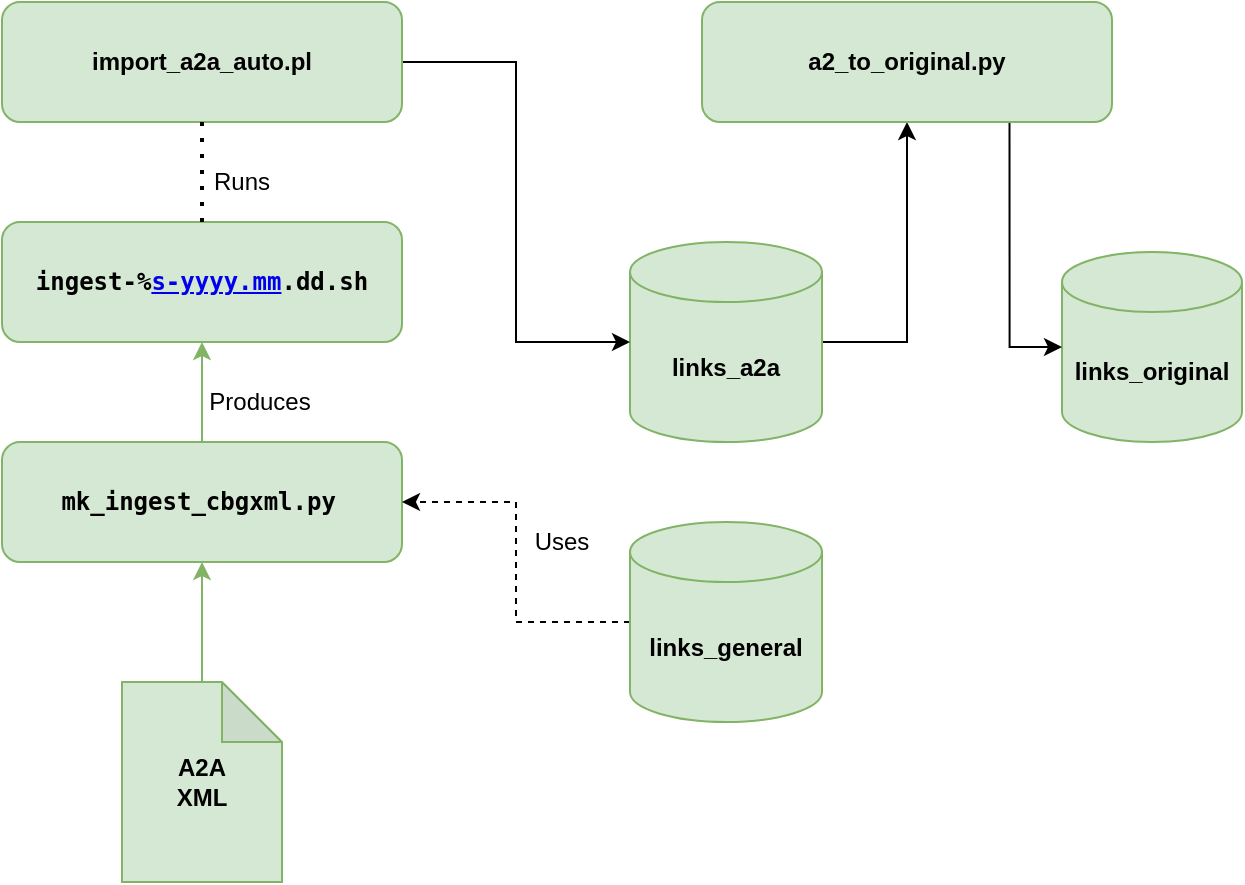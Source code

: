 <mxfile version="14.9.6" type="device"><diagram id="2BYmPODtNcO0kKH5S897" name="Page-1"><mxGraphModel dx="1106" dy="911" grid="1" gridSize="10" guides="1" tooltips="1" connect="1" arrows="1" fold="1" page="1" pageScale="1" pageWidth="827" pageHeight="1169" math="0" shadow="0"><root><mxCell id="0"/><mxCell id="1" parent="0"/><mxCell id="yTGcO2nwXVX1o0dRKBkU-18" style="edgeStyle=orthogonalEdgeStyle;rounded=0;orthogonalLoop=1;jettySize=auto;html=1;exitX=0.5;exitY=0;exitDx=0;exitDy=0;exitPerimeter=0;entryX=0.5;entryY=1;entryDx=0;entryDy=0;fillColor=#d5e8d4;strokeColor=#82b366;" parent="1" source="yTGcO2nwXVX1o0dRKBkU-1" target="yTGcO2nwXVX1o0dRKBkU-5" edge="1"><mxGeometry relative="1" as="geometry"/></mxCell><mxCell id="yTGcO2nwXVX1o0dRKBkU-1" value="&lt;b&gt;A2A&lt;br&gt;XML&lt;/b&gt;" style="shape=note;whiteSpace=wrap;html=1;backgroundOutline=1;darkOpacity=0.05;fillColor=#d5e8d4;strokeColor=#82b366;" parent="1" vertex="1"><mxGeometry x="100" y="440" width="80" height="100" as="geometry"/></mxCell><mxCell id="yTGcO2nwXVX1o0dRKBkU-23" style="edgeStyle=orthogonalEdgeStyle;rounded=0;orthogonalLoop=1;jettySize=auto;html=1;exitX=1;exitY=0.5;exitDx=0;exitDy=0;exitPerimeter=0;entryX=0.5;entryY=1;entryDx=0;entryDy=0;" parent="1" source="yTGcO2nwXVX1o0dRKBkU-2" target="yTGcO2nwXVX1o0dRKBkU-22" edge="1"><mxGeometry relative="1" as="geometry"/></mxCell><mxCell id="yTGcO2nwXVX1o0dRKBkU-2" value="&lt;b&gt;links_a2a&lt;/b&gt;" style="shape=cylinder3;whiteSpace=wrap;html=1;boundedLbl=1;backgroundOutline=1;size=15;fillColor=#d5e8d4;strokeColor=#82b366;" parent="1" vertex="1"><mxGeometry x="354" y="220" width="96" height="100" as="geometry"/></mxCell><mxCell id="yTGcO2nwXVX1o0dRKBkU-3" value="&lt;b&gt;links_original&lt;/b&gt;" style="shape=cylinder3;whiteSpace=wrap;html=1;boundedLbl=1;backgroundOutline=1;size=15;fillColor=#d5e8d4;strokeColor=#82b366;" parent="1" vertex="1"><mxGeometry x="570" y="225" width="90" height="95" as="geometry"/></mxCell><mxCell id="yTGcO2nwXVX1o0dRKBkU-17" style="edgeStyle=orthogonalEdgeStyle;rounded=0;orthogonalLoop=1;jettySize=auto;html=1;exitX=0.5;exitY=0;exitDx=0;exitDy=0;entryX=0.5;entryY=1;entryDx=0;entryDy=0;fillColor=#d5e8d4;strokeColor=#82b366;" parent="1" source="yTGcO2nwXVX1o0dRKBkU-5" target="yTGcO2nwXVX1o0dRKBkU-9" edge="1"><mxGeometry relative="1" as="geometry"/></mxCell><mxCell id="yTGcO2nwXVX1o0dRKBkU-5" value="&lt;b&gt;&lt;code class=&quot;c-mrkdwn__code&quot; style=&quot;text-align: left&quot;&gt;mk_ingest_cbgxml.py&lt;/code&gt;&lt;span style=&quot;color: rgb(29 , 28 , 29)&quot;&gt;&amp;nbsp;&lt;/span&gt;&lt;/b&gt;" style="rounded=1;whiteSpace=wrap;html=1;fillColor=#d5e8d4;strokeColor=#82b366;" parent="1" vertex="1"><mxGeometry x="40" y="320" width="200" height="60" as="geometry"/></mxCell><mxCell id="yTGcO2nwXVX1o0dRKBkU-9" value="&lt;b&gt;&lt;code class=&quot;c-mrkdwn__code c-mrkdwn__code--no_right_cap&quot;&gt;ingest-%&lt;/code&gt;&lt;code class=&quot;c-mrkdwn__code c-mrkdwn__code--no_left_cap c-mrkdwn__code--no_right_cap&quot;&gt;&lt;a class=&quot;external-link&quot; href=&quot;http://s-yyyy.mm/&quot;&gt;s-yyyy.mm&lt;/a&gt;&lt;/code&gt;&lt;code class=&quot;c-mrkdwn__code c-mrkdwn__code--no_left_cap&quot;&gt;.dd.sh&lt;/code&gt;&lt;/b&gt;" style="rounded=1;whiteSpace=wrap;html=1;fillColor=#d5e8d4;strokeColor=#82b366;" parent="1" vertex="1"><mxGeometry x="40" y="210" width="200" height="60" as="geometry"/></mxCell><mxCell id="yTGcO2nwXVX1o0dRKBkU-21" style="edgeStyle=orthogonalEdgeStyle;rounded=0;orthogonalLoop=1;jettySize=auto;html=1;exitX=1;exitY=0.5;exitDx=0;exitDy=0;entryX=0;entryY=0.5;entryDx=0;entryDy=0;entryPerimeter=0;" parent="1" source="yTGcO2nwXVX1o0dRKBkU-11" target="yTGcO2nwXVX1o0dRKBkU-2" edge="1"><mxGeometry relative="1" as="geometry"/></mxCell><mxCell id="yTGcO2nwXVX1o0dRKBkU-11" value="&lt;b&gt;import_a2a_auto.pl&lt;/b&gt;" style="rounded=1;whiteSpace=wrap;html=1;fillColor=#d5e8d4;strokeColor=#82b366;" parent="1" vertex="1"><mxGeometry x="40" y="100" width="200" height="60" as="geometry"/></mxCell><mxCell id="yTGcO2nwXVX1o0dRKBkU-24" style="edgeStyle=orthogonalEdgeStyle;rounded=0;orthogonalLoop=1;jettySize=auto;html=1;exitX=0.75;exitY=1;exitDx=0;exitDy=0;entryX=0;entryY=0.5;entryDx=0;entryDy=0;entryPerimeter=0;" parent="1" source="yTGcO2nwXVX1o0dRKBkU-22" target="yTGcO2nwXVX1o0dRKBkU-3" edge="1"><mxGeometry relative="1" as="geometry"/></mxCell><mxCell id="yTGcO2nwXVX1o0dRKBkU-22" value="&lt;b&gt;a2_to_original.py&lt;/b&gt;" style="rounded=1;whiteSpace=wrap;html=1;fillColor=#d5e8d4;strokeColor=#82b366;" parent="1" vertex="1"><mxGeometry x="390" y="100" width="205" height="60" as="geometry"/></mxCell><mxCell id="yTGcO2nwXVX1o0dRKBkU-27" value="Produces" style="text;html=1;strokeColor=none;fillColor=none;align=center;verticalAlign=middle;whiteSpace=wrap;rounded=0;" parent="1" vertex="1"><mxGeometry x="149" y="290" width="40" height="20" as="geometry"/></mxCell><mxCell id="yTGcO2nwXVX1o0dRKBkU-28" value="Runs" style="text;html=1;strokeColor=none;fillColor=none;align=center;verticalAlign=middle;whiteSpace=wrap;rounded=0;" parent="1" vertex="1"><mxGeometry x="125" y="180" width="70" height="20" as="geometry"/></mxCell><mxCell id="yTGcO2nwXVX1o0dRKBkU-34" value="" style="endArrow=none;dashed=1;html=1;dashPattern=1 3;strokeWidth=2;entryX=0.5;entryY=1;entryDx=0;entryDy=0;" parent="1" source="yTGcO2nwXVX1o0dRKBkU-9" target="yTGcO2nwXVX1o0dRKBkU-11" edge="1"><mxGeometry width="50" height="50" relative="1" as="geometry"><mxPoint x="110" y="230" as="sourcePoint"/><mxPoint x="150" y="180" as="targetPoint"/></mxGeometry></mxCell><mxCell id="xo9OabJeeUt8g1JRGZS0-4" style="edgeStyle=orthogonalEdgeStyle;rounded=0;orthogonalLoop=1;jettySize=auto;html=1;dashed=1;" edge="1" parent="1" source="xo9OabJeeUt8g1JRGZS0-1" target="yTGcO2nwXVX1o0dRKBkU-5"><mxGeometry relative="1" as="geometry"/></mxCell><mxCell id="xo9OabJeeUt8g1JRGZS0-1" value="&lt;b&gt;links_general&lt;/b&gt;" style="shape=cylinder3;whiteSpace=wrap;html=1;boundedLbl=1;backgroundOutline=1;size=15;fillColor=#d5e8d4;strokeColor=#82b366;" vertex="1" parent="1"><mxGeometry x="354" y="360" width="96" height="100" as="geometry"/></mxCell><mxCell id="xo9OabJeeUt8g1JRGZS0-3" value="Uses" style="text;html=1;strokeColor=none;fillColor=none;align=center;verticalAlign=middle;whiteSpace=wrap;rounded=0;" vertex="1" parent="1"><mxGeometry x="300" y="360" width="40" height="20" as="geometry"/></mxCell></root></mxGraphModel></diagram></mxfile>